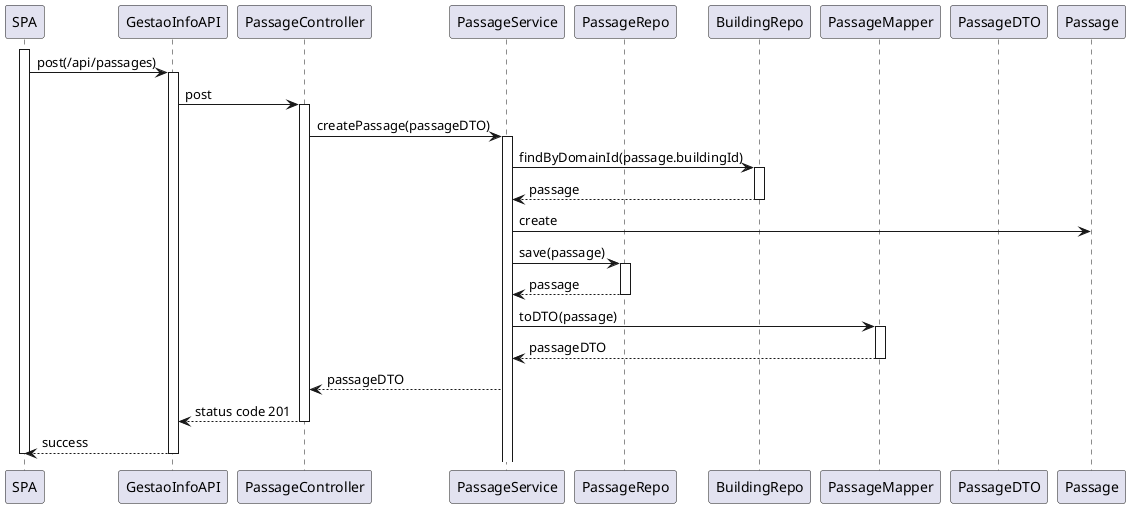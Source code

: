 @startuml
participant SPA
participant "GestaoInfoAPI" as API
participant "PassageController" as Ctrl
participant "PassageService" as Srv
participant "PassageRepo" as Repo
participant "BuildingRepo" as Repo2
participant "PassageMapper" as Map
participant "PassageDTO" as DTO
participant "Passage" as Domain

activate SPA
SPA -> API: post(/api/passages)
activate API

API -> Ctrl: post
activate Ctrl

Ctrl -> Srv: createPassage(passageDTO)
activate Srv

Srv -> Repo2: findByDomainId(passage.buildingId)
activate Repo2
Repo2 --> Srv: passage
deactivate Repo2

Srv -> Domain: create
Srv -> Repo: save(passage)
activate Repo
Repo --> Srv: passage
deactivate Repo

Srv -> Map: toDTO(passage)
activate Map
Map --> Srv: passageDTO
deactivate Map

Srv --> Ctrl: passageDTO

Ctrl --> API: status code 201
deactivate Ctrl

API --> SPA: success
deactivate API
deactivate SPA
@enduml
